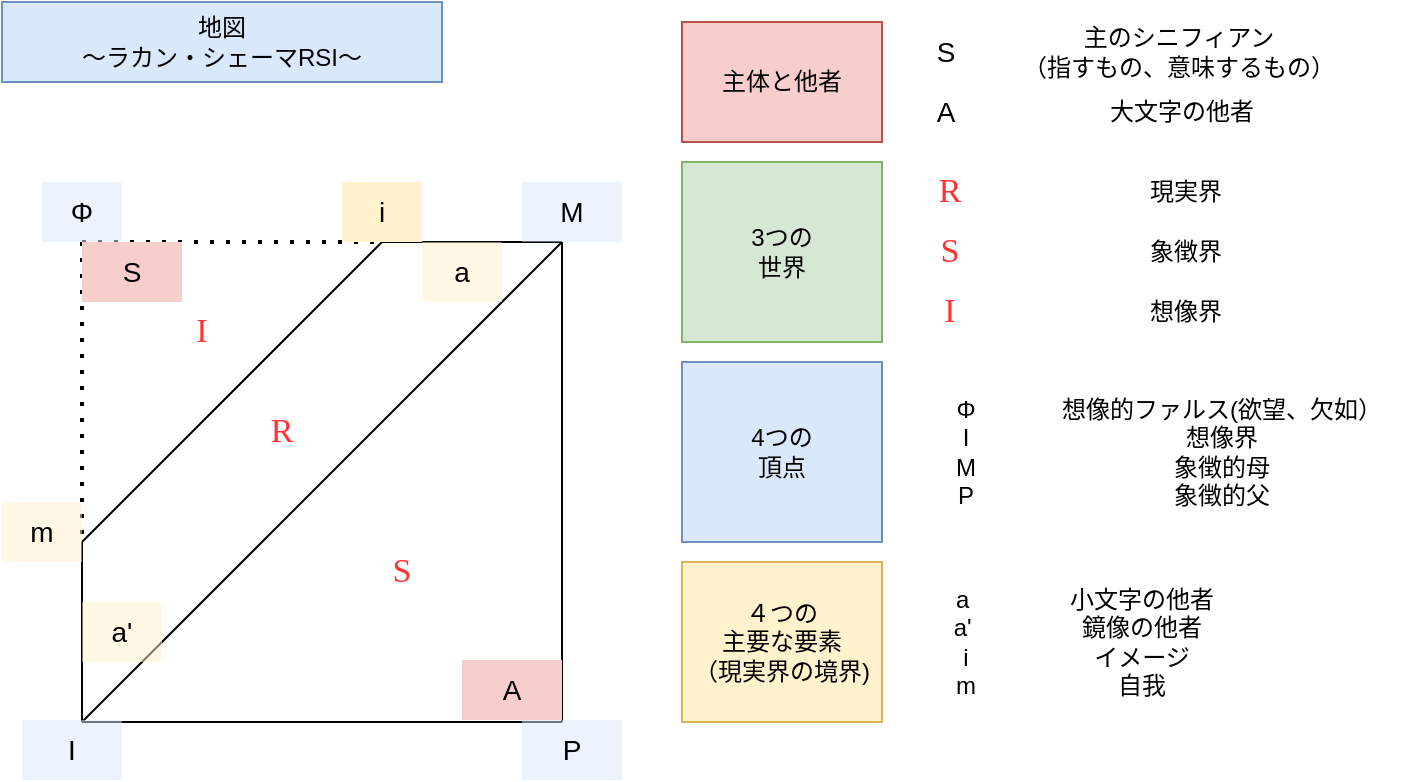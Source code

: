 <mxfile>
    <diagram name="02" id="YMj1xpAl_SfOTKT0soET">
        <mxGraphModel dx="1010" dy="809" grid="1" gridSize="10" guides="1" tooltips="1" connect="1" arrows="1" fold="1" page="1" pageScale="1" pageWidth="1169" pageHeight="827" math="0" shadow="0">
            <root>
                <mxCell id="ML3krrQk0YiTmpszw3Px-0"/>
                <mxCell id="ML3krrQk0YiTmpszw3Px-1" parent="ML3krrQk0YiTmpszw3Px-0"/>
                <mxCell id="ML3krrQk0YiTmpszw3Px-4" value="地図&lt;div&gt;～ラカン・シェーマRSI～&lt;/div&gt;" style="text;html=1;align=center;verticalAlign=middle;whiteSpace=wrap;rounded=0;fillColor=#dae8fc;strokeColor=#6c8ebf;" parent="ML3krrQk0YiTmpszw3Px-1" vertex="1">
                    <mxGeometry x="40" y="40" width="220" height="40" as="geometry"/>
                </mxCell>
                <mxCell id="25" value="" style="endArrow=none;dashed=1;html=1;dashPattern=1 3;strokeWidth=2;" parent="ML3krrQk0YiTmpszw3Px-1" edge="1">
                    <mxGeometry width="50" height="50" relative="1" as="geometry">
                        <mxPoint x="80" y="160" as="sourcePoint"/>
                        <mxPoint x="230" y="160" as="targetPoint"/>
                    </mxGeometry>
                </mxCell>
                <mxCell id="29" value="Φ" style="text;html=1;align=center;verticalAlign=middle;whiteSpace=wrap;rounded=0;fontSize=14;fillColor=#dae8fc;strokeColor=none;opacity=50;" parent="ML3krrQk0YiTmpszw3Px-1" vertex="1">
                    <mxGeometry x="60" y="130" width="40" height="30" as="geometry"/>
                </mxCell>
                <mxCell id="32" value="" style="endArrow=none;html=1;" edge="1" parent="ML3krrQk0YiTmpszw3Px-1">
                    <mxGeometry width="50" height="50" relative="1" as="geometry">
                        <mxPoint x="80" y="400" as="sourcePoint"/>
                        <mxPoint x="320" y="160" as="targetPoint"/>
                    </mxGeometry>
                </mxCell>
                <mxCell id="33" value="" style="endArrow=none;html=1;" edge="1" parent="ML3krrQk0YiTmpszw3Px-1">
                    <mxGeometry width="50" height="50" relative="1" as="geometry">
                        <mxPoint x="320" y="400" as="sourcePoint"/>
                        <mxPoint x="320" y="160" as="targetPoint"/>
                    </mxGeometry>
                </mxCell>
                <mxCell id="34" value="" style="endArrow=none;html=1;" edge="1" parent="ML3krrQk0YiTmpszw3Px-1">
                    <mxGeometry width="50" height="50" relative="1" as="geometry">
                        <mxPoint x="80" y="400" as="sourcePoint"/>
                        <mxPoint x="320" y="400" as="targetPoint"/>
                    </mxGeometry>
                </mxCell>
                <mxCell id="35" value="" style="endArrow=none;html=1;" edge="1" parent="ML3krrQk0YiTmpszw3Px-1">
                    <mxGeometry width="50" height="50" relative="1" as="geometry">
                        <mxPoint x="80" y="310" as="sourcePoint"/>
                        <mxPoint x="230" y="160" as="targetPoint"/>
                    </mxGeometry>
                </mxCell>
                <mxCell id="36" value="" style="endArrow=none;html=1;" edge="1" parent="ML3krrQk0YiTmpszw3Px-1">
                    <mxGeometry width="50" height="50" relative="1" as="geometry">
                        <mxPoint x="230" y="160" as="sourcePoint"/>
                        <mxPoint x="320" y="160" as="targetPoint"/>
                    </mxGeometry>
                </mxCell>
                <mxCell id="38" value="" style="endArrow=none;dashed=1;html=1;dashPattern=1 3;strokeWidth=2;" edge="1" parent="ML3krrQk0YiTmpszw3Px-1">
                    <mxGeometry width="50" height="50" relative="1" as="geometry">
                        <mxPoint x="80" y="160" as="sourcePoint"/>
                        <mxPoint x="80" y="310" as="targetPoint"/>
                    </mxGeometry>
                </mxCell>
                <mxCell id="39" value="" style="endArrow=none;html=1;" edge="1" parent="ML3krrQk0YiTmpszw3Px-1">
                    <mxGeometry width="50" height="50" relative="1" as="geometry">
                        <mxPoint x="80" y="400" as="sourcePoint"/>
                        <mxPoint x="80" y="310" as="targetPoint"/>
                    </mxGeometry>
                </mxCell>
                <mxCell id="40" value="I" style="text;html=1;align=center;verticalAlign=middle;whiteSpace=wrap;rounded=0;fontSize=14;fillColor=#dae8fc;strokeColor=none;opacity=50;" vertex="1" parent="ML3krrQk0YiTmpszw3Px-1">
                    <mxGeometry x="50" y="399" width="50" height="30" as="geometry"/>
                </mxCell>
                <mxCell id="41" value="P" style="text;html=1;align=center;verticalAlign=middle;whiteSpace=wrap;rounded=0;fontSize=14;fillColor=#dae8fc;strokeColor=none;opacity=50;" vertex="1" parent="ML3krrQk0YiTmpszw3Px-1">
                    <mxGeometry x="300" y="399" width="50" height="30" as="geometry"/>
                </mxCell>
                <mxCell id="42" value="M" style="text;html=1;align=center;verticalAlign=middle;whiteSpace=wrap;rounded=0;fontSize=14;fillColor=#dae8fc;strokeColor=none;opacity=50;" vertex="1" parent="ML3krrQk0YiTmpszw3Px-1">
                    <mxGeometry x="300" y="130" width="50" height="30" as="geometry"/>
                </mxCell>
                <mxCell id="43" value="S" style="text;html=1;align=center;verticalAlign=middle;whiteSpace=wrap;rounded=0;fontSize=14;fillColor=#f8cecc;strokeColor=none;" vertex="1" parent="ML3krrQk0YiTmpszw3Px-1">
                    <mxGeometry x="80" y="160" width="50" height="30" as="geometry"/>
                </mxCell>
                <mxCell id="44" value="S" style="text;html=1;align=center;verticalAlign=middle;whiteSpace=wrap;rounded=0;fontSize=17;fontColor=#FF3333;fontFamily=Comic Sans MS;" vertex="1" parent="ML3krrQk0YiTmpszw3Px-1">
                    <mxGeometry x="220" y="310" width="40" height="30" as="geometry"/>
                </mxCell>
                <mxCell id="45" value="R" style="text;html=1;align=center;verticalAlign=middle;whiteSpace=wrap;rounded=0;fontSize=17;fontColor=#FF3333;fontFamily=Comic Sans MS;" vertex="1" parent="ML3krrQk0YiTmpszw3Px-1">
                    <mxGeometry x="160" y="240" width="40" height="30" as="geometry"/>
                </mxCell>
                <mxCell id="46" value="I" style="text;html=1;align=center;verticalAlign=middle;whiteSpace=wrap;rounded=0;fontSize=17;fontColor=#FF3333;fontFamily=Comic Sans MS;" vertex="1" parent="ML3krrQk0YiTmpszw3Px-1">
                    <mxGeometry x="120" y="190" width="40" height="30" as="geometry"/>
                </mxCell>
                <mxCell id="47" value="a&#39;" style="text;html=1;align=center;verticalAlign=middle;whiteSpace=wrap;rounded=0;fontSize=14;fillColor=#fff2cc;strokeColor=none;opacity=50;" vertex="1" parent="ML3krrQk0YiTmpszw3Px-1">
                    <mxGeometry x="80" y="340" width="40" height="30" as="geometry"/>
                </mxCell>
                <mxCell id="48" value="a" style="text;html=1;align=center;verticalAlign=middle;whiteSpace=wrap;rounded=0;fontSize=14;fillColor=#fff2cc;strokeColor=none;opacity=50;" vertex="1" parent="ML3krrQk0YiTmpszw3Px-1">
                    <mxGeometry x="250" y="160" width="40" height="30" as="geometry"/>
                </mxCell>
                <mxCell id="49" value="A" style="text;html=1;align=center;verticalAlign=middle;whiteSpace=wrap;rounded=0;fontSize=14;fillColor=#f8cecc;strokeColor=none;" vertex="1" parent="ML3krrQk0YiTmpszw3Px-1">
                    <mxGeometry x="270" y="369" width="50" height="30" as="geometry"/>
                </mxCell>
                <mxCell id="50" value="m" style="text;html=1;align=center;verticalAlign=middle;whiteSpace=wrap;rounded=0;fontSize=14;fillColor=#fff2cc;strokeColor=none;opacity=50;" vertex="1" parent="ML3krrQk0YiTmpszw3Px-1">
                    <mxGeometry x="40" y="290" width="40" height="30" as="geometry"/>
                </mxCell>
                <mxCell id="51" value="i" style="text;html=1;align=center;verticalAlign=middle;whiteSpace=wrap;rounded=0;fontSize=14;fillColor=#fff2cc;strokeColor=none;" vertex="1" parent="ML3krrQk0YiTmpszw3Px-1">
                    <mxGeometry x="210" y="130" width="40" height="30" as="geometry"/>
                </mxCell>
                <mxCell id="52" value="S" style="text;html=1;align=center;verticalAlign=middle;whiteSpace=wrap;rounded=0;fontSize=17;fontColor=#FF3333;fontFamily=Comic Sans MS;" vertex="1" parent="ML3krrQk0YiTmpszw3Px-1">
                    <mxGeometry x="494" y="150" width="40" height="30" as="geometry"/>
                </mxCell>
                <mxCell id="53" value="R" style="text;html=1;align=center;verticalAlign=middle;whiteSpace=wrap;rounded=0;fontSize=17;fontColor=#FF3333;fontFamily=Comic Sans MS;" vertex="1" parent="ML3krrQk0YiTmpszw3Px-1">
                    <mxGeometry x="494" y="120" width="40" height="30" as="geometry"/>
                </mxCell>
                <mxCell id="54" value="I" style="text;html=1;align=center;verticalAlign=middle;whiteSpace=wrap;rounded=0;fontSize=17;fontColor=#FF3333;fontFamily=Comic Sans MS;" vertex="1" parent="ML3krrQk0YiTmpszw3Px-1">
                    <mxGeometry x="494" y="180" width="40" height="30" as="geometry"/>
                </mxCell>
                <mxCell id="55" value="現実界" style="text;html=1;align=center;verticalAlign=middle;whiteSpace=wrap;rounded=0;" vertex="1" parent="ML3krrQk0YiTmpszw3Px-1">
                    <mxGeometry x="544" y="120" width="176" height="30" as="geometry"/>
                </mxCell>
                <mxCell id="56" value="3つの&lt;div&gt;世界&lt;/div&gt;" style="text;html=1;align=center;verticalAlign=middle;whiteSpace=wrap;rounded=0;fillColor=#d5e8d4;strokeColor=#82b366;" vertex="1" parent="ML3krrQk0YiTmpszw3Px-1">
                    <mxGeometry x="380" y="120" width="100" height="90" as="geometry"/>
                </mxCell>
                <mxCell id="57" value="象徴界" style="text;html=1;align=center;verticalAlign=middle;whiteSpace=wrap;rounded=0;" vertex="1" parent="ML3krrQk0YiTmpszw3Px-1">
                    <mxGeometry x="544" y="150" width="176" height="30" as="geometry"/>
                </mxCell>
                <mxCell id="58" value="想像界" style="text;html=1;align=center;verticalAlign=middle;whiteSpace=wrap;rounded=0;" vertex="1" parent="ML3krrQk0YiTmpszw3Px-1">
                    <mxGeometry x="544" y="180" width="176" height="30" as="geometry"/>
                </mxCell>
                <mxCell id="59" value="4つの&lt;div&gt;頂点&lt;/div&gt;" style="text;html=1;align=center;verticalAlign=middle;whiteSpace=wrap;rounded=0;fillColor=#dae8fc;strokeColor=#6c8ebf;" vertex="1" parent="ML3krrQk0YiTmpszw3Px-1">
                    <mxGeometry x="380" y="220" width="100" height="90" as="geometry"/>
                </mxCell>
                <mxCell id="60" value="小文字の他者&lt;div&gt;鏡像の他者&lt;/div&gt;&lt;div&gt;イメージ&lt;/div&gt;&lt;div&gt;自我&lt;/div&gt;" style="text;html=1;align=center;verticalAlign=middle;whiteSpace=wrap;rounded=0;" vertex="1" parent="ML3krrQk0YiTmpszw3Px-1">
                    <mxGeometry x="550" y="320" width="120" height="80" as="geometry"/>
                </mxCell>
                <mxCell id="61" value="４つの&lt;div&gt;主要な要素&lt;/div&gt;&lt;div&gt;（現実界の境界)&lt;/div&gt;" style="text;html=1;align=center;verticalAlign=middle;whiteSpace=wrap;rounded=0;fillColor=#fff2cc;strokeColor=#d6b656;" vertex="1" parent="ML3krrQk0YiTmpszw3Px-1">
                    <mxGeometry x="380" y="320" width="100" height="80" as="geometry"/>
                </mxCell>
                <mxCell id="62" value="a&amp;nbsp;&lt;div&gt;a&#39;&amp;nbsp;&lt;/div&gt;&lt;div&gt;i&lt;/div&gt;&lt;div&gt;m&lt;/div&gt;" style="text;html=1;align=center;verticalAlign=middle;whiteSpace=wrap;rounded=0;" vertex="1" parent="ML3krrQk0YiTmpszw3Px-1">
                    <mxGeometry x="494" y="320" width="56" height="80" as="geometry"/>
                </mxCell>
                <mxCell id="64" value="Φ&lt;div&gt;I&lt;/div&gt;&lt;div&gt;M&lt;/div&gt;&lt;div&gt;P&lt;/div&gt;" style="text;html=1;align=center;verticalAlign=middle;whiteSpace=wrap;rounded=0;" vertex="1" parent="ML3krrQk0YiTmpszw3Px-1">
                    <mxGeometry x="494" y="220" width="56" height="90" as="geometry"/>
                </mxCell>
                <mxCell id="65" value="想像的ファルス(欲望、欠如）&lt;div&gt;想像界&lt;/div&gt;&lt;div&gt;象徴的母&lt;/div&gt;&lt;div&gt;象徴的父&lt;/div&gt;" style="text;html=1;align=center;verticalAlign=middle;whiteSpace=wrap;rounded=0;fontStyle=0" vertex="1" parent="ML3krrQk0YiTmpszw3Px-1">
                    <mxGeometry x="560" y="220" width="180" height="90" as="geometry"/>
                </mxCell>
                <mxCell id="66" value="主体と他者" style="text;html=1;align=center;verticalAlign=middle;whiteSpace=wrap;rounded=0;fillColor=#f8cecc;strokeColor=#b85450;" vertex="1" parent="ML3krrQk0YiTmpszw3Px-1">
                    <mxGeometry x="380" y="50" width="100" height="60" as="geometry"/>
                </mxCell>
                <mxCell id="67" value="S" style="text;html=1;align=center;verticalAlign=middle;whiteSpace=wrap;rounded=0;fontSize=14;" vertex="1" parent="ML3krrQk0YiTmpszw3Px-1">
                    <mxGeometry x="487" y="50" width="50" height="30" as="geometry"/>
                </mxCell>
                <mxCell id="68" value="A" style="text;html=1;align=center;verticalAlign=middle;whiteSpace=wrap;rounded=0;fontSize=14;" vertex="1" parent="ML3krrQk0YiTmpszw3Px-1">
                    <mxGeometry x="487" y="80" width="50" height="30" as="geometry"/>
                </mxCell>
                <mxCell id="69" value="主のシニフィアン&lt;div&gt;（指すもの、意味するもの）&lt;/div&gt;" style="text;html=1;align=center;verticalAlign=middle;whiteSpace=wrap;rounded=0;" vertex="1" parent="ML3krrQk0YiTmpszw3Px-1">
                    <mxGeometry x="537" y="50" width="183" height="30" as="geometry"/>
                </mxCell>
                <mxCell id="70" value="大文字の他者" style="text;html=1;align=center;verticalAlign=middle;whiteSpace=wrap;rounded=0;" vertex="1" parent="ML3krrQk0YiTmpszw3Px-1">
                    <mxGeometry x="540" y="80" width="180" height="30" as="geometry"/>
                </mxCell>
            </root>
        </mxGraphModel>
    </diagram>
</mxfile>